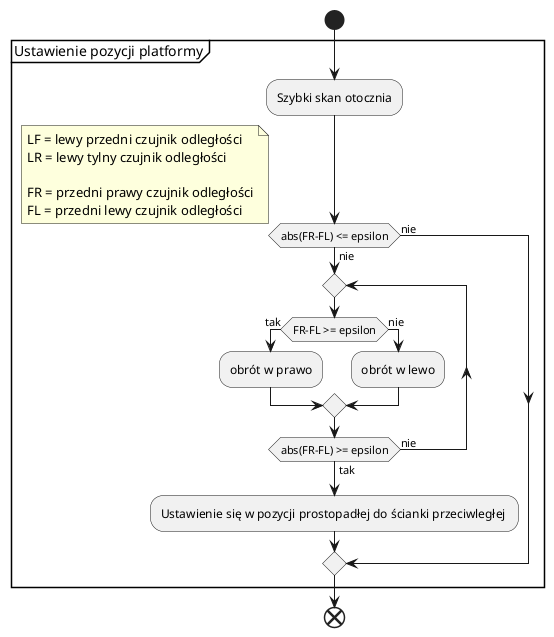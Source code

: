 @startuml general_docking_algorithm
' !theme spacelab
scale 1

start

group Ustawienie pozycji platformy
:Szybki skan otocznia;
    if (abs(FR-FL) <= epsilon) then (nie)
        repeat
        'backward:test;

        if (FR-FL >= epsilon) then (tak)
            :obrót w prawo;
        else (nie)
            :obrót w lewo;
        endif

        repeat while (abs(FR-FL) >= epsilon) is (nie) not (tak)

        :Ustawienie się w pozycji prostopadłej do ścianki przeciwległej ;
        'break
    else (nie)
    endif 
->;

end group

note
LF = lewy przedni czujnik odległości
LR = lewy tylny czujnik odległości

FR = przedni prawy czujnik odległości
FL = przedni lewy czujnik odległości
end note

end

@enduml